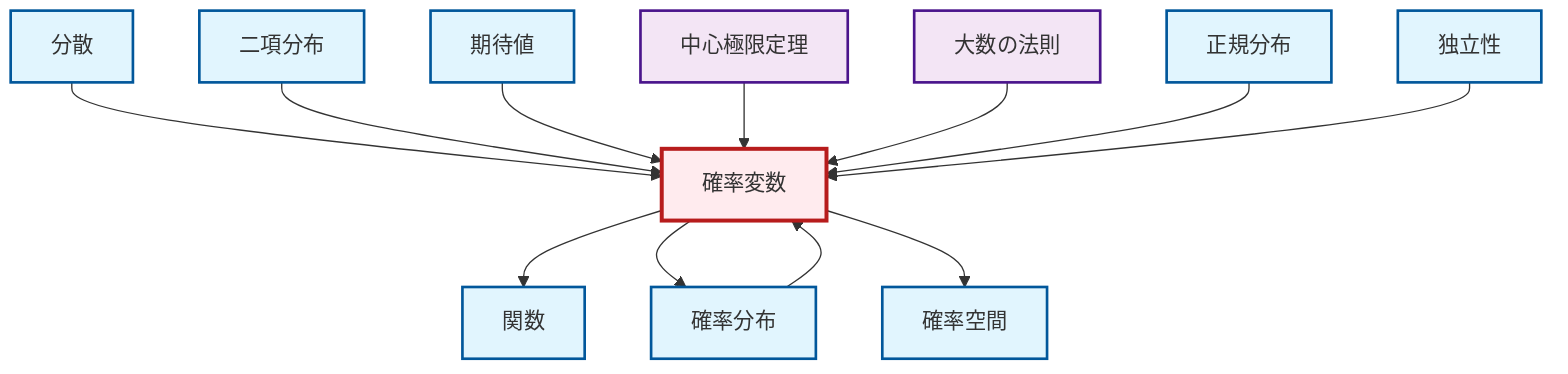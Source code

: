graph TD
    classDef definition fill:#e1f5fe,stroke:#01579b,stroke-width:2px
    classDef theorem fill:#f3e5f5,stroke:#4a148c,stroke-width:2px
    classDef axiom fill:#fff3e0,stroke:#e65100,stroke-width:2px
    classDef example fill:#e8f5e9,stroke:#1b5e20,stroke-width:2px
    classDef current fill:#ffebee,stroke:#b71c1c,stroke-width:3px
    def-independence["独立性"]:::definition
    def-probability-distribution["確率分布"]:::definition
    def-normal-distribution["正規分布"]:::definition
    def-function["関数"]:::definition
    def-expectation["期待値"]:::definition
    def-probability-space["確率空間"]:::definition
    def-random-variable["確率変数"]:::definition
    thm-law-of-large-numbers["大数の法則"]:::theorem
    def-variance["分散"]:::definition
    thm-central-limit["中心極限定理"]:::theorem
    def-binomial-distribution["二項分布"]:::definition
    def-variance --> def-random-variable
    def-random-variable --> def-function
    def-binomial-distribution --> def-random-variable
    def-expectation --> def-random-variable
    thm-central-limit --> def-random-variable
    thm-law-of-large-numbers --> def-random-variable
    def-normal-distribution --> def-random-variable
    def-random-variable --> def-probability-distribution
    def-independence --> def-random-variable
    def-probability-distribution --> def-random-variable
    def-random-variable --> def-probability-space
    class def-random-variable current